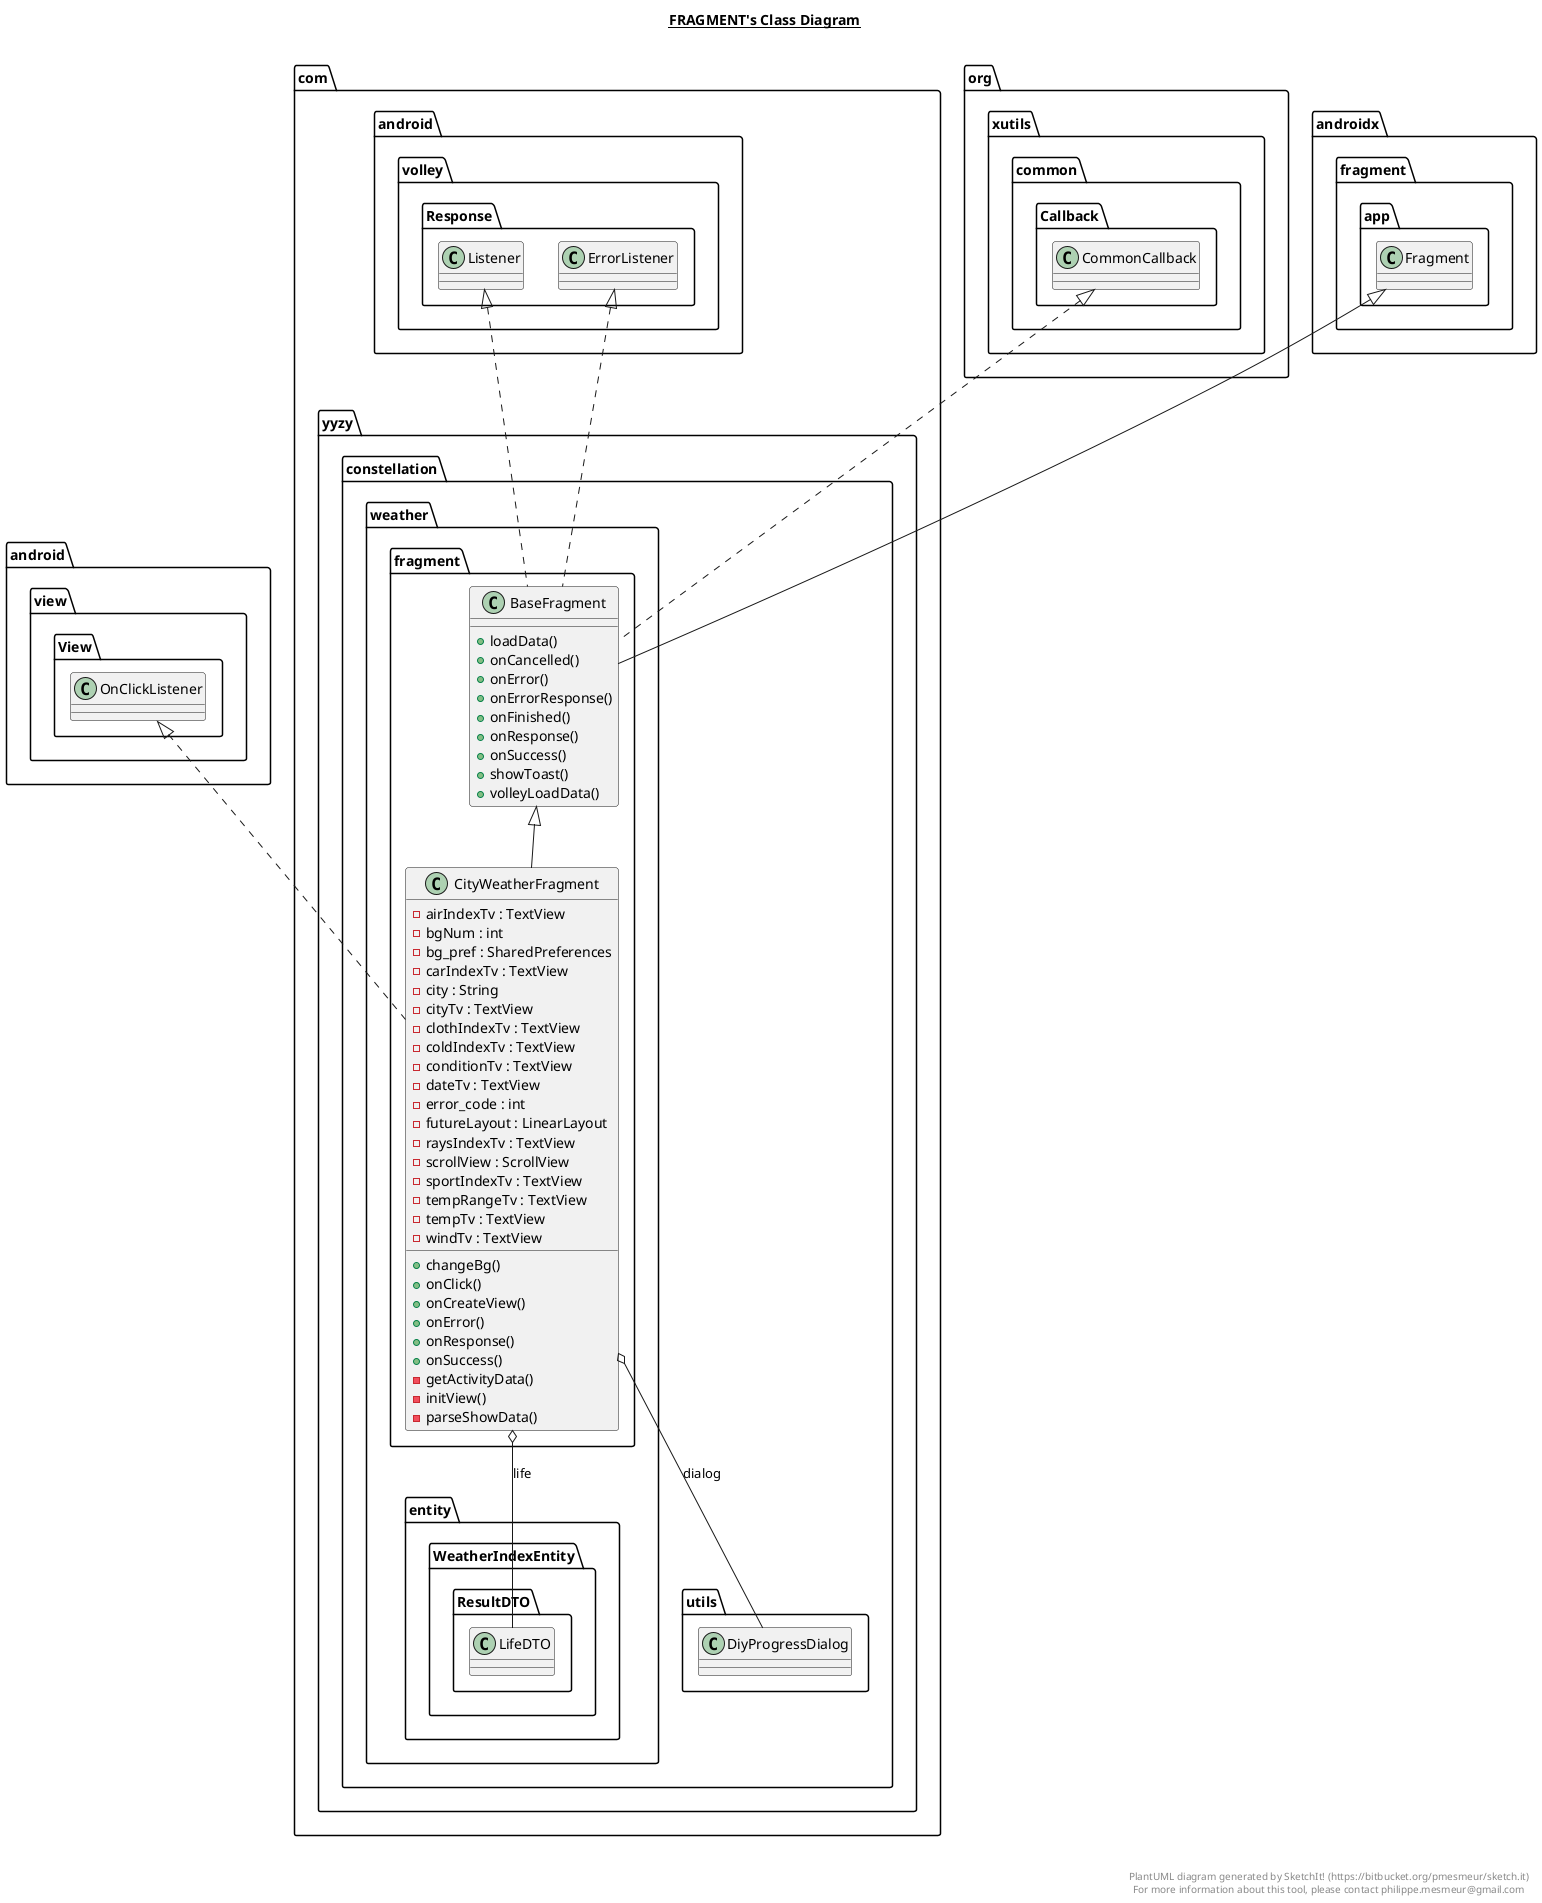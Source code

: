 @startuml

title __FRAGMENT's Class Diagram__\n

  namespace com.yyzy.constellation {
    namespace weather.fragment {
      class com.yyzy.constellation.weather.fragment.BaseFragment {
          + loadData()
          + onCancelled()
          + onError()
          + onErrorResponse()
          + onFinished()
          + onResponse()
          + onSuccess()
          + showToast()
          + volleyLoadData()
      }
    }
  }
  

  namespace com.yyzy.constellation {
    namespace weather.fragment {
      class com.yyzy.constellation.weather.fragment.CityWeatherFragment {
          - airIndexTv : TextView
          - bgNum : int
          - bg_pref : SharedPreferences
          - carIndexTv : TextView
          - city : String
          - cityTv : TextView
          - clothIndexTv : TextView
          - coldIndexTv : TextView
          - conditionTv : TextView
          - dateTv : TextView
          - error_code : int
          - futureLayout : LinearLayout
          - raysIndexTv : TextView
          - scrollView : ScrollView
          - sportIndexTv : TextView
          - tempRangeTv : TextView
          - tempTv : TextView
          - windTv : TextView
          + changeBg()
          + onClick()
          + onCreateView()
          + onError()
          + onResponse()
          + onSuccess()
          - getActivityData()
          - initView()
          - parseShowData()
      }
    }
  }
  

  com.yyzy.constellation.weather.fragment.BaseFragment .up.|> com.android.volley.Response.ErrorListener
  com.yyzy.constellation.weather.fragment.BaseFragment .up.|> com.android.volley.Response.Listener
  com.yyzy.constellation.weather.fragment.BaseFragment .up.|> org.xutils.common.Callback.CommonCallback
  com.yyzy.constellation.weather.fragment.BaseFragment -up-|> androidx.fragment.app.Fragment
  com.yyzy.constellation.weather.fragment.CityWeatherFragment .up.|> android.view.View.OnClickListener
  com.yyzy.constellation.weather.fragment.CityWeatherFragment -up-|> com.yyzy.constellation.weather.fragment.BaseFragment
  com.yyzy.constellation.weather.fragment.CityWeatherFragment o-- com.yyzy.constellation.utils.DiyProgressDialog : dialog
  com.yyzy.constellation.weather.fragment.CityWeatherFragment o-- com.yyzy.constellation.weather.entity.WeatherIndexEntity.ResultDTO.LifeDTO : life


right footer


PlantUML diagram generated by SketchIt! (https://bitbucket.org/pmesmeur/sketch.it)
For more information about this tool, please contact philippe.mesmeur@gmail.com
endfooter

@enduml
